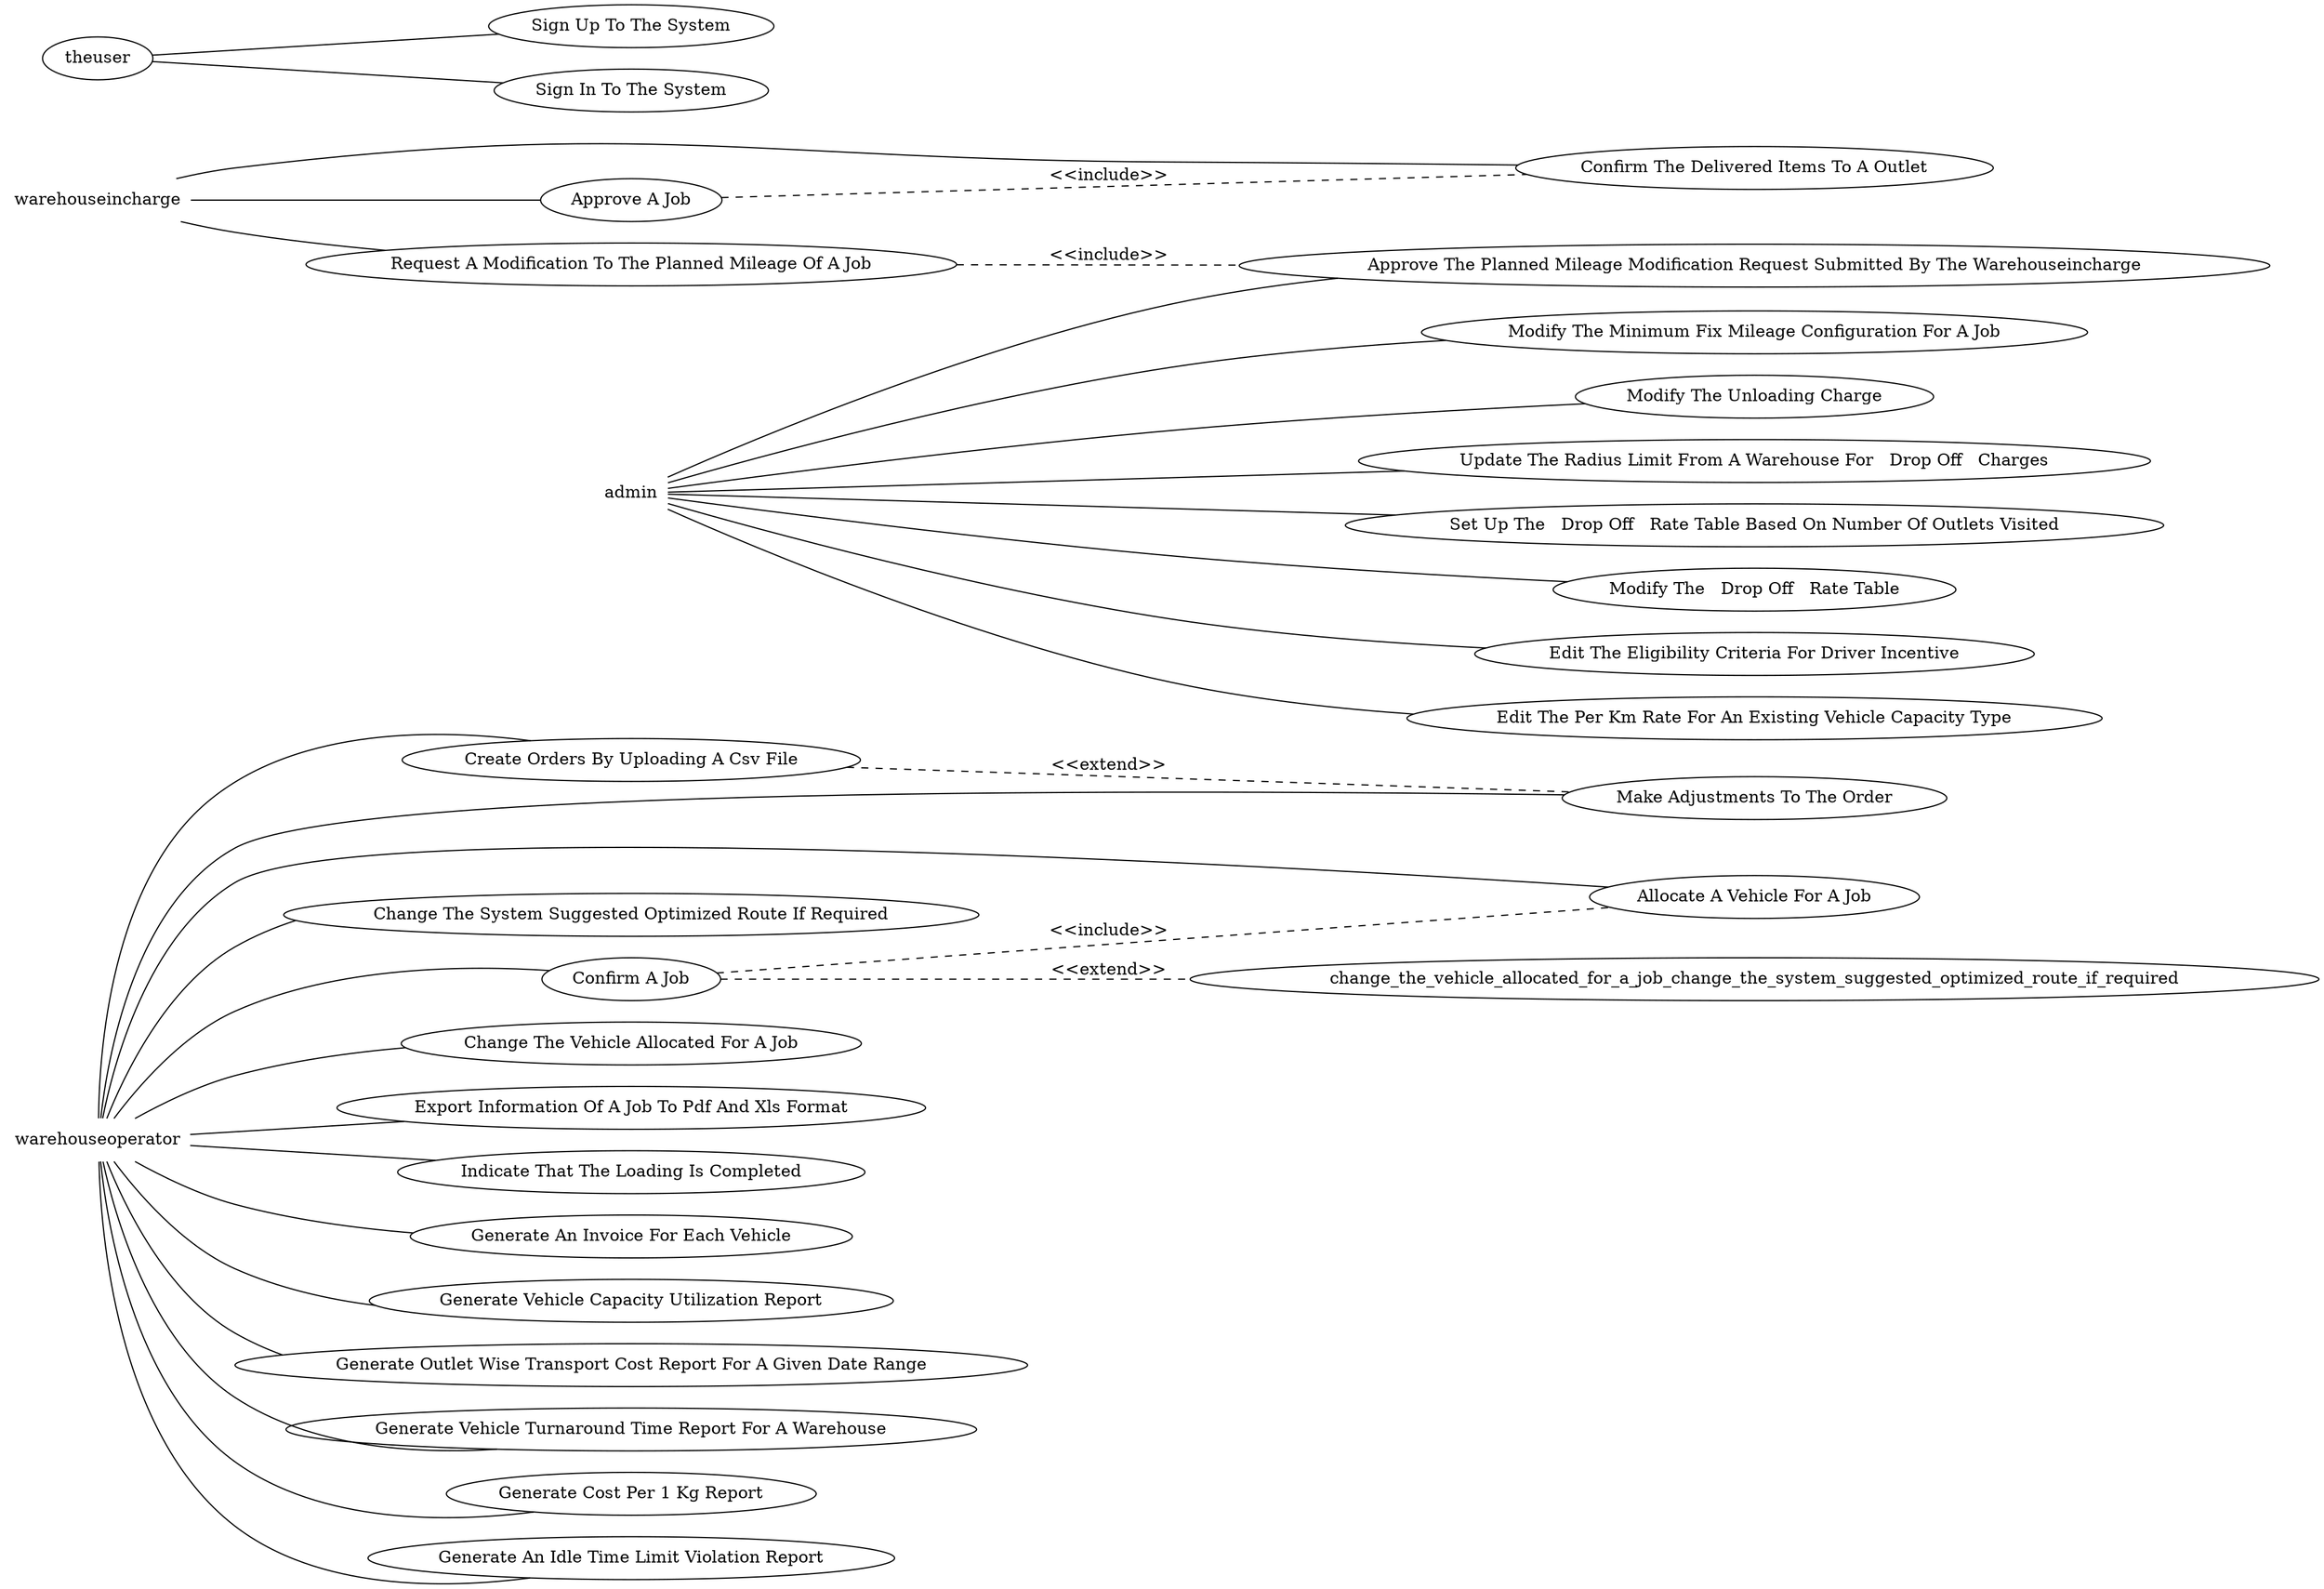 digraph G {
	rankdir=LR;
	labelloc="b";
	peripheries=0;

	node [shape=plaintext]

	subgraph WarehouseOperator {label="WarehouseOperator"; warehouseoperator};
	warehouseoperator [image="D:\SLIIT\Year 4\Research Project\2022-158\backend/stick.png";peripheries=0;];

	subgraph WarehouseIncharge {label="WarehouseIncharge"; warehouseincharge};
	warehouseincharge [image="D:\SLIIT\Year 4\Research Project\2022-158\backend/stick.png";peripheries=0;];

	subgraph Admin {label="Admin"; admin};
	admin [image="D:\SLIIT\Year 4\Research Project\2022-158\backend/stick.png";peripheries=0;];

	node [shape=ellipse, style=solid];

	sign_up_to_the_system [label="Sign Up To The System"];
	sign_in_to_the_system [label="Sign In To The System"];
	create_orders_by_uploading_a_csv_file [label="Create Orders By Uploading A Csv File"];
	make_adjustments_to_the_order [label="Make Adjustments To The Order"];
	allocate_a_vehicle_for_a_job [label="Allocate A Vehicle For A Job"];
	change_the_system_suggested_optimized_route_if_required [label="Change The System Suggested Optimized Route If Required"];
	confirm_a_job [label="Confirm A Job"];
	change_the_vehicle_allocated_for_a_job [label="Change The Vehicle Allocated For A Job"];
	export_information_of_a_job_to_pdf_and_xls_format [label="Export Information Of A Job To Pdf And Xls Format"];
	indicate_that_the_loading_is_completed [label="Indicate That The Loading Is Completed"];
	confirm_the_delivered_items_to_a_outlet [label="Confirm The Delivered Items To A Outlet"];
	approve_a_job [label="Approve A Job"];
	request_a_modification_to_the_planned_mileage_of_a_job [label="Request A Modification To The Planned Mileage Of A Job"];
	approve_the_planned_mileage_modification_request_submitted_by_the_warehouseincharge [label="Approve The Planned Mileage Modification Request Submitted By The Warehouseincharge"];
	generate_an_invoice_for_each_vehicle [label="Generate An Invoice For Each Vehicle"];
	modify_the_minimum_fix_mileage_configuration_for_a_job [label="Modify The Minimum Fix Mileage Configuration For A Job"];
	modify_the_unloading_charge [label="Modify The Unloading Charge"];
	update_the_radius_limit_from_a_warehouse_for___drop_off___charges [label="Update The Radius Limit From A Warehouse For   Drop Off   Charges"];
	set_up_the___drop_off___rate_table_based_on_number_of_outlets_visited [label="Set Up The   Drop Off   Rate Table Based On Number Of Outlets Visited"];
	modify_the___drop_off___rate_table [label="Modify The   Drop Off   Rate Table"];
	edit_the_eligibility_criteria_for_driver_incentive [label="Edit The Eligibility Criteria For Driver Incentive"];
	edit_the_per_km_rate_for_an_existing_vehicle_capacity_type [label="Edit The Per Km Rate For An Existing Vehicle Capacity Type"];
	generate_vehicle_capacity_utilization_report [label="Generate Vehicle Capacity Utilization Report"];
	generate_outlet_wise_transport_cost_report_for_a_given_date_range [label="Generate Outlet Wise Transport Cost Report For A Given Date Range"];
	generate_vehicle_turnaround_time_report_for_a_warehouse [label="Generate Vehicle Turnaround Time Report For A Warehouse"];
	generate_cost_per_1_kg_report [label="Generate Cost Per 1 Kg Report"];
	generate_an_idle_time_limit_violation_report [label="Generate An Idle Time Limit Violation Report"];

	edge [arrowhead="none"];

	theuser->sign_up_to_the_system;
	theuser->sign_in_to_the_system;
	warehouseoperator->create_orders_by_uploading_a_csv_file;
	warehouseoperator->make_adjustments_to_the_order;
	warehouseoperator->allocate_a_vehicle_for_a_job;
	warehouseoperator->change_the_system_suggested_optimized_route_if_required;
	warehouseoperator->confirm_a_job;
	warehouseoperator->change_the_vehicle_allocated_for_a_job;
	warehouseoperator->export_information_of_a_job_to_pdf_and_xls_format;
	warehouseoperator->indicate_that_the_loading_is_completed;
	warehouseincharge->confirm_the_delivered_items_to_a_outlet;
	warehouseincharge->approve_a_job;
	warehouseincharge->request_a_modification_to_the_planned_mileage_of_a_job;
	admin->approve_the_planned_mileage_modification_request_submitted_by_the_warehouseincharge;
	warehouseoperator->generate_an_invoice_for_each_vehicle;
	admin->modify_the_minimum_fix_mileage_configuration_for_a_job;
	admin->modify_the_unloading_charge;
	admin->update_the_radius_limit_from_a_warehouse_for___drop_off___charges;
	admin->set_up_the___drop_off___rate_table_based_on_number_of_outlets_visited;
	admin->modify_the___drop_off___rate_table;
	admin->edit_the_eligibility_criteria_for_driver_incentive;
	admin->edit_the_per_km_rate_for_an_existing_vehicle_capacity_type;
	warehouseoperator->generate_vehicle_capacity_utilization_report;
	warehouseoperator->generate_outlet_wise_transport_cost_report_for_a_given_date_range;
	warehouseoperator->generate_vehicle_turnaround_time_report_for_a_warehouse;
	warehouseoperator->generate_cost_per_1_kg_report;
	warehouseoperator->generate_an_idle_time_limit_violation_report;

	edge [arrowtail="vee", label="<<extend>>", style=dashed];

	create_orders_by_uploading_a_csv_file->make_adjustments_to_the_order;
	confirm_a_job->change_the_vehicle_allocated_for_a_job_change_the_system_suggested_optimized_route_if_required;

	edge [arrowtail="vee", label="<<include>>", style=dashed];

	confirm_a_job->allocate_a_vehicle_for_a_job;
	approve_a_job->confirm_the_delivered_items_to_a_outlet;
	request_a_modification_to_the_planned_mileage_of_a_job->approve_the_planned_mileage_modification_request_submitted_by_the_warehouseincharge;

}